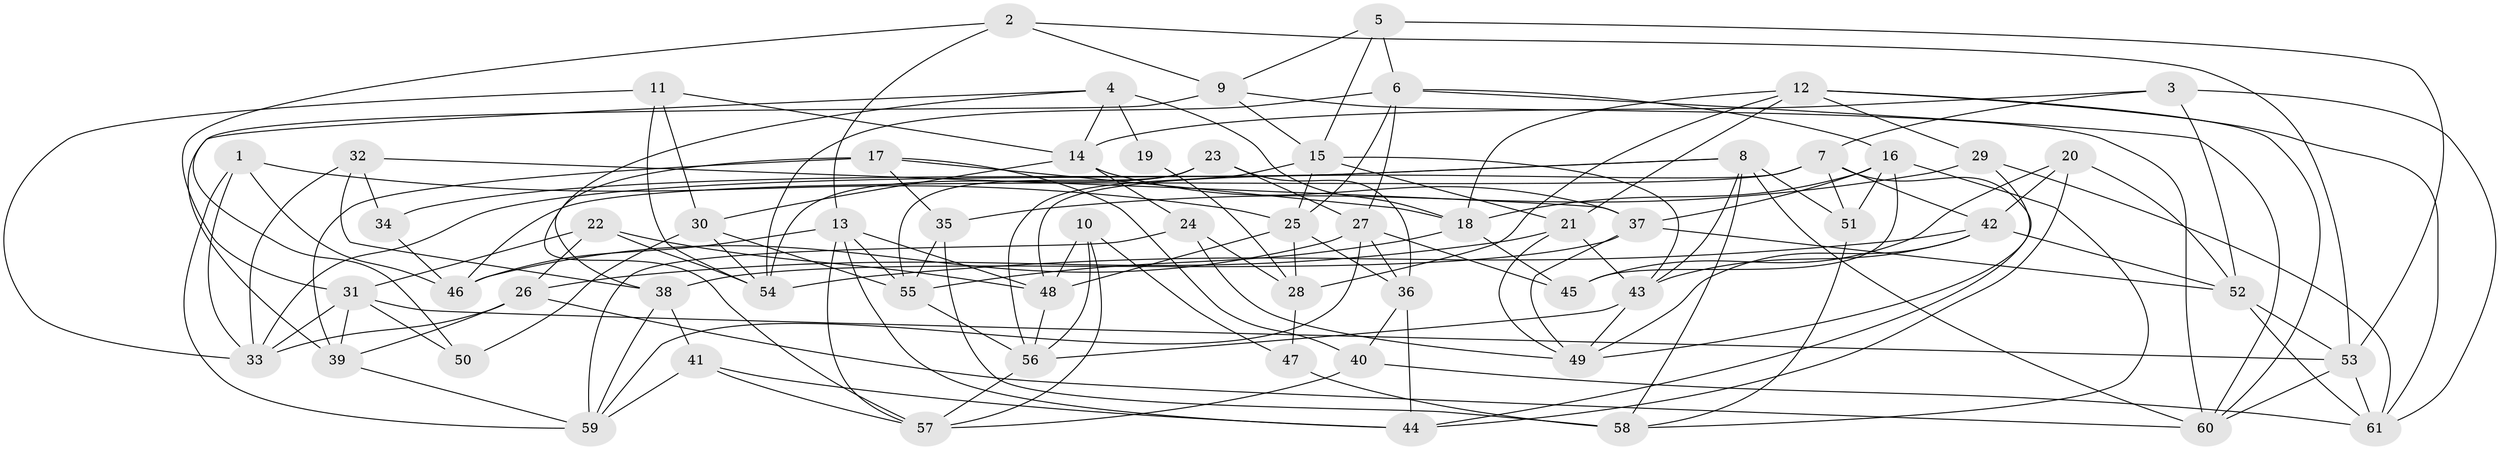 // original degree distribution, {4: 1.0}
// Generated by graph-tools (version 1.1) at 2025/38/03/04/25 23:38:18]
// undirected, 61 vertices, 153 edges
graph export_dot {
  node [color=gray90,style=filled];
  1;
  2;
  3;
  4;
  5;
  6;
  7;
  8;
  9;
  10;
  11;
  12;
  13;
  14;
  15;
  16;
  17;
  18;
  19;
  20;
  21;
  22;
  23;
  24;
  25;
  26;
  27;
  28;
  29;
  30;
  31;
  32;
  33;
  34;
  35;
  36;
  37;
  38;
  39;
  40;
  41;
  42;
  43;
  44;
  45;
  46;
  47;
  48;
  49;
  50;
  51;
  52;
  53;
  54;
  55;
  56;
  57;
  58;
  59;
  60;
  61;
  1 -- 25 [weight=1.0];
  1 -- 33 [weight=1.0];
  1 -- 46 [weight=1.0];
  1 -- 59 [weight=1.0];
  2 -- 9 [weight=1.0];
  2 -- 13 [weight=1.0];
  2 -- 31 [weight=1.0];
  2 -- 53 [weight=1.0];
  3 -- 7 [weight=1.0];
  3 -- 14 [weight=1.0];
  3 -- 52 [weight=1.0];
  3 -- 61 [weight=1.0];
  4 -- 14 [weight=1.0];
  4 -- 18 [weight=1.0];
  4 -- 19 [weight=2.0];
  4 -- 50 [weight=1.0];
  4 -- 57 [weight=1.0];
  5 -- 6 [weight=1.0];
  5 -- 9 [weight=1.0];
  5 -- 15 [weight=1.0];
  5 -- 53 [weight=1.0];
  6 -- 16 [weight=1.0];
  6 -- 25 [weight=1.0];
  6 -- 27 [weight=1.0];
  6 -- 54 [weight=1.0];
  6 -- 60 [weight=1.0];
  7 -- 42 [weight=1.0];
  7 -- 44 [weight=1.0];
  7 -- 46 [weight=1.0];
  7 -- 48 [weight=1.0];
  7 -- 51 [weight=1.0];
  8 -- 33 [weight=1.0];
  8 -- 34 [weight=1.0];
  8 -- 43 [weight=1.0];
  8 -- 51 [weight=1.0];
  8 -- 58 [weight=1.0];
  8 -- 60 [weight=1.0];
  9 -- 15 [weight=1.0];
  9 -- 39 [weight=2.0];
  9 -- 60 [weight=1.0];
  10 -- 47 [weight=1.0];
  10 -- 48 [weight=1.0];
  10 -- 56 [weight=1.0];
  10 -- 57 [weight=1.0];
  11 -- 14 [weight=1.0];
  11 -- 30 [weight=1.0];
  11 -- 33 [weight=1.0];
  11 -- 54 [weight=1.0];
  12 -- 18 [weight=1.0];
  12 -- 21 [weight=1.0];
  12 -- 28 [weight=1.0];
  12 -- 29 [weight=1.0];
  12 -- 60 [weight=1.0];
  12 -- 61 [weight=1.0];
  13 -- 44 [weight=1.0];
  13 -- 46 [weight=1.0];
  13 -- 48 [weight=1.0];
  13 -- 55 [weight=1.0];
  13 -- 57 [weight=1.0];
  14 -- 24 [weight=1.0];
  14 -- 30 [weight=1.0];
  14 -- 37 [weight=1.0];
  15 -- 21 [weight=1.0];
  15 -- 25 [weight=1.0];
  15 -- 43 [weight=1.0];
  15 -- 56 [weight=1.0];
  16 -- 18 [weight=1.0];
  16 -- 37 [weight=1.0];
  16 -- 45 [weight=1.0];
  16 -- 51 [weight=1.0];
  16 -- 58 [weight=1.0];
  17 -- 18 [weight=1.0];
  17 -- 35 [weight=1.0];
  17 -- 38 [weight=2.0];
  17 -- 39 [weight=1.0];
  17 -- 40 [weight=1.0];
  18 -- 45 [weight=1.0];
  18 -- 55 [weight=1.0];
  19 -- 28 [weight=2.0];
  20 -- 42 [weight=1.0];
  20 -- 44 [weight=1.0];
  20 -- 45 [weight=1.0];
  20 -- 52 [weight=1.0];
  21 -- 26 [weight=2.0];
  21 -- 43 [weight=1.0];
  21 -- 49 [weight=1.0];
  22 -- 26 [weight=1.0];
  22 -- 31 [weight=1.0];
  22 -- 48 [weight=1.0];
  22 -- 54 [weight=1.0];
  23 -- 27 [weight=1.0];
  23 -- 36 [weight=1.0];
  23 -- 54 [weight=1.0];
  23 -- 55 [weight=1.0];
  24 -- 28 [weight=1.0];
  24 -- 49 [weight=1.0];
  24 -- 59 [weight=1.0];
  25 -- 28 [weight=1.0];
  25 -- 36 [weight=1.0];
  25 -- 48 [weight=1.0];
  26 -- 33 [weight=1.0];
  26 -- 39 [weight=1.0];
  26 -- 60 [weight=1.0];
  27 -- 36 [weight=1.0];
  27 -- 45 [weight=1.0];
  27 -- 46 [weight=1.0];
  27 -- 59 [weight=1.0];
  28 -- 47 [weight=1.0];
  29 -- 35 [weight=1.0];
  29 -- 49 [weight=1.0];
  29 -- 61 [weight=1.0];
  30 -- 50 [weight=2.0];
  30 -- 54 [weight=1.0];
  30 -- 55 [weight=1.0];
  31 -- 33 [weight=1.0];
  31 -- 39 [weight=1.0];
  31 -- 50 [weight=1.0];
  31 -- 53 [weight=1.0];
  32 -- 33 [weight=1.0];
  32 -- 34 [weight=1.0];
  32 -- 37 [weight=1.0];
  32 -- 38 [weight=1.0];
  34 -- 46 [weight=2.0];
  35 -- 55 [weight=1.0];
  35 -- 58 [weight=1.0];
  36 -- 40 [weight=1.0];
  36 -- 44 [weight=2.0];
  37 -- 38 [weight=1.0];
  37 -- 49 [weight=1.0];
  37 -- 52 [weight=1.0];
  38 -- 41 [weight=1.0];
  38 -- 59 [weight=1.0];
  39 -- 59 [weight=1.0];
  40 -- 57 [weight=1.0];
  40 -- 61 [weight=1.0];
  41 -- 44 [weight=1.0];
  41 -- 57 [weight=1.0];
  41 -- 59 [weight=1.0];
  42 -- 43 [weight=1.0];
  42 -- 49 [weight=1.0];
  42 -- 52 [weight=1.0];
  42 -- 54 [weight=1.0];
  43 -- 49 [weight=1.0];
  43 -- 56 [weight=1.0];
  47 -- 58 [weight=2.0];
  48 -- 56 [weight=1.0];
  51 -- 58 [weight=1.0];
  52 -- 53 [weight=1.0];
  52 -- 61 [weight=1.0];
  53 -- 60 [weight=1.0];
  53 -- 61 [weight=1.0];
  55 -- 56 [weight=1.0];
  56 -- 57 [weight=1.0];
}
